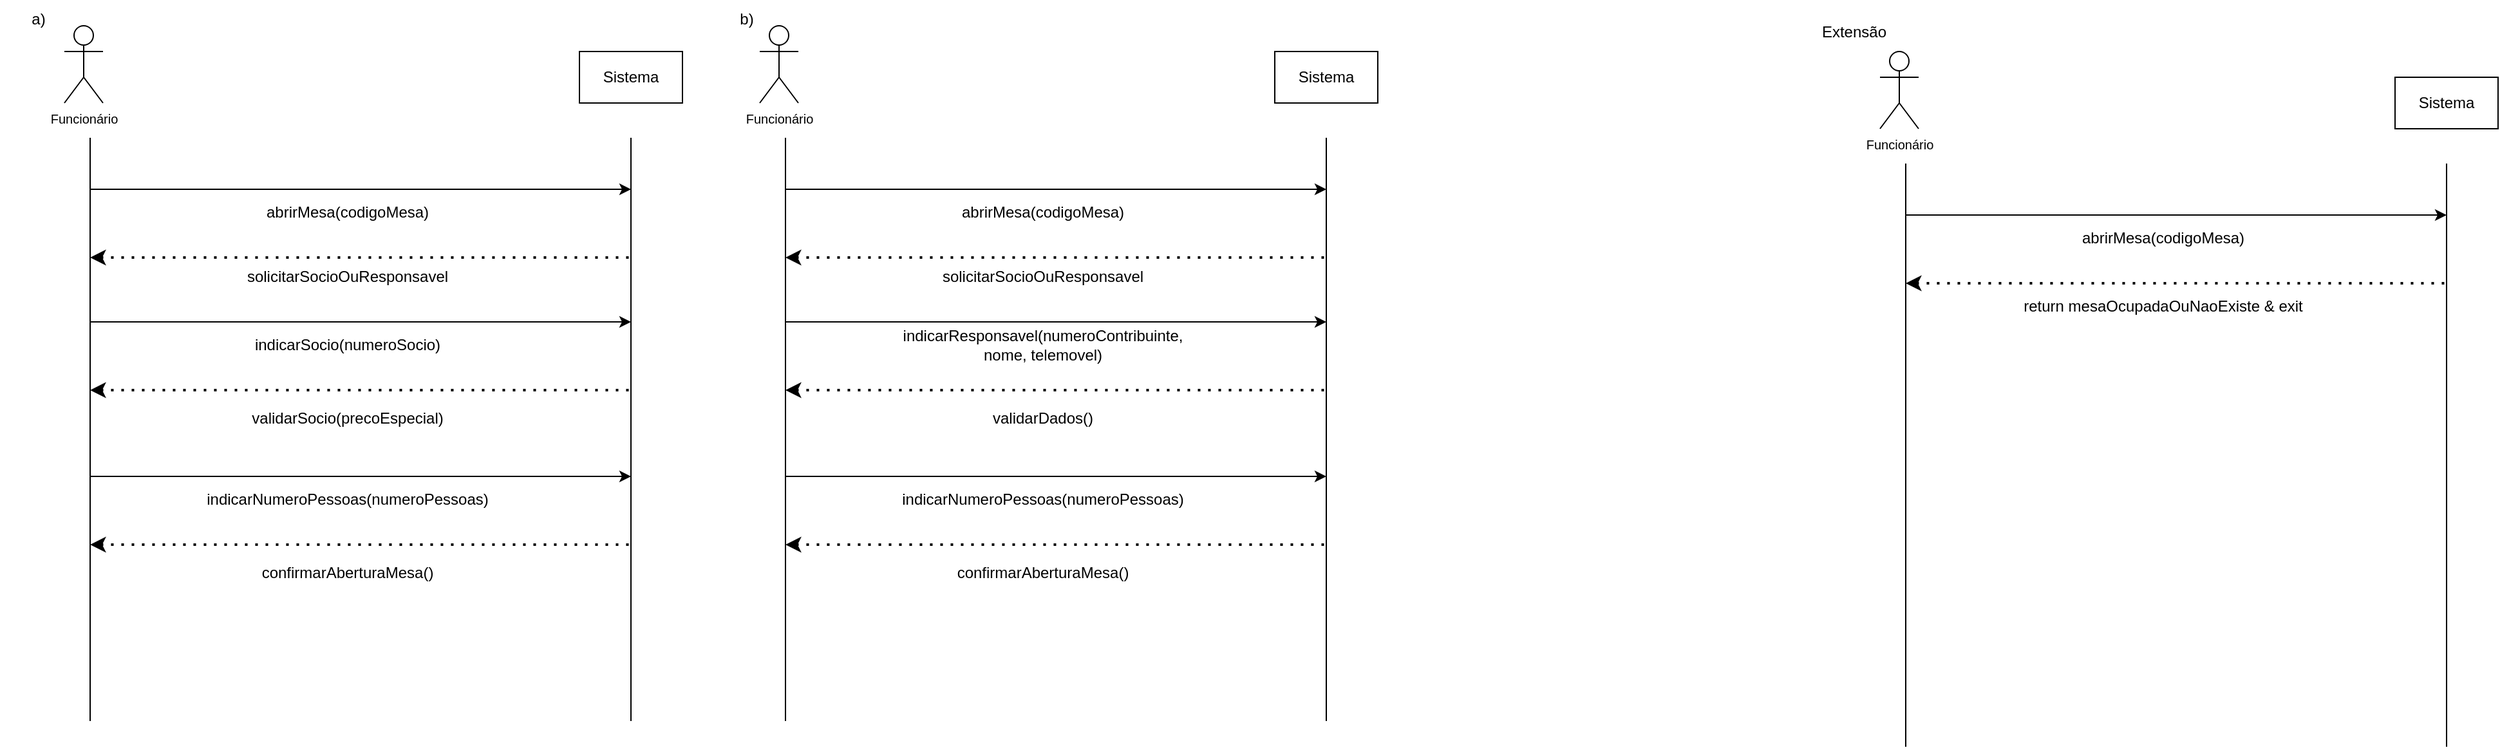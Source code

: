 <mxfile version="21.3.2" type="device">
  <diagram name="Page-1" id="Zuq5T44314Sm2wmU77vS">
    <mxGraphModel dx="1180" dy="716" grid="1" gridSize="10" guides="1" tooltips="1" connect="1" arrows="1" fold="1" page="1" pageScale="1" pageWidth="827" pageHeight="1169" math="0" shadow="0">
      <root>
        <mxCell id="0" />
        <mxCell id="1" parent="0" />
        <mxCell id="v8_RaE0o_8Lh7a4q40N6-1" value="&lt;sup&gt;Funcionário&lt;/sup&gt;" style="shape=umlActor;verticalLabelPosition=bottom;verticalAlign=top;html=1;" vertex="1" parent="1">
          <mxGeometry x="320" y="20" width="30" height="60" as="geometry" />
        </mxCell>
        <mxCell id="v8_RaE0o_8Lh7a4q40N6-3" value="" style="endArrow=none;html=1;rounded=0;" edge="1" parent="1">
          <mxGeometry width="50" height="50" relative="1" as="geometry">
            <mxPoint x="340" y="560" as="sourcePoint" />
            <mxPoint x="340" y="107" as="targetPoint" />
          </mxGeometry>
        </mxCell>
        <mxCell id="v8_RaE0o_8Lh7a4q40N6-4" value="" style="endArrow=classic;html=1;rounded=0;" edge="1" parent="1">
          <mxGeometry width="50" height="50" relative="1" as="geometry">
            <mxPoint x="340" y="147" as="sourcePoint" />
            <mxPoint x="760" y="147" as="targetPoint" />
          </mxGeometry>
        </mxCell>
        <mxCell id="v8_RaE0o_8Lh7a4q40N6-5" value="" style="endArrow=none;html=1;rounded=0;" edge="1" parent="1">
          <mxGeometry width="50" height="50" relative="1" as="geometry">
            <mxPoint x="760" y="560" as="sourcePoint" />
            <mxPoint x="760" y="107" as="targetPoint" />
          </mxGeometry>
        </mxCell>
        <mxCell id="v8_RaE0o_8Lh7a4q40N6-7" value="" style="endArrow=none;dashed=1;html=1;dashPattern=1 3;strokeWidth=2;rounded=0;startArrow=classic;startFill=1;" edge="1" parent="1">
          <mxGeometry width="50" height="50" relative="1" as="geometry">
            <mxPoint x="340" y="200" as="sourcePoint" />
            <mxPoint x="760" y="200" as="targetPoint" />
          </mxGeometry>
        </mxCell>
        <mxCell id="v8_RaE0o_8Lh7a4q40N6-9" value="Sistema" style="rounded=0;whiteSpace=wrap;html=1;" vertex="1" parent="1">
          <mxGeometry x="720" y="40" width="80" height="40" as="geometry" />
        </mxCell>
        <mxCell id="v8_RaE0o_8Lh7a4q40N6-10" value="abrirMesa(codigoMesa)" style="text;html=1;strokeColor=none;fillColor=none;align=center;verticalAlign=middle;whiteSpace=wrap;rounded=0;" vertex="1" parent="1">
          <mxGeometry x="510" y="150" width="60" height="30" as="geometry" />
        </mxCell>
        <mxCell id="v8_RaE0o_8Lh7a4q40N6-11" value="solicitarSocioOuResponsavel" style="text;html=1;strokeColor=none;fillColor=none;align=center;verticalAlign=middle;whiteSpace=wrap;rounded=0;" vertex="1" parent="1">
          <mxGeometry x="510" y="200" width="60" height="30" as="geometry" />
        </mxCell>
        <mxCell id="v8_RaE0o_8Lh7a4q40N6-13" value="" style="endArrow=classic;html=1;rounded=0;" edge="1" parent="1">
          <mxGeometry width="50" height="50" relative="1" as="geometry">
            <mxPoint x="340" y="250" as="sourcePoint" />
            <mxPoint x="760" y="250" as="targetPoint" />
          </mxGeometry>
        </mxCell>
        <mxCell id="v8_RaE0o_8Lh7a4q40N6-14" value="" style="endArrow=none;dashed=1;html=1;dashPattern=1 3;strokeWidth=2;rounded=0;startArrow=classic;startFill=1;" edge="1" parent="1">
          <mxGeometry width="50" height="50" relative="1" as="geometry">
            <mxPoint x="340" y="303" as="sourcePoint" />
            <mxPoint x="760" y="303" as="targetPoint" />
          </mxGeometry>
        </mxCell>
        <mxCell id="v8_RaE0o_8Lh7a4q40N6-15" value="indicarSocio(numeroSocio)" style="text;html=1;strokeColor=none;fillColor=none;align=center;verticalAlign=middle;whiteSpace=wrap;rounded=0;" vertex="1" parent="1">
          <mxGeometry x="500" y="253" width="80" height="30" as="geometry" />
        </mxCell>
        <mxCell id="v8_RaE0o_8Lh7a4q40N6-16" value="validarSocio(precoEspecial)" style="text;html=1;strokeColor=none;fillColor=none;align=center;verticalAlign=middle;whiteSpace=wrap;rounded=0;" vertex="1" parent="1">
          <mxGeometry x="510" y="310" width="60" height="30" as="geometry" />
        </mxCell>
        <mxCell id="v8_RaE0o_8Lh7a4q40N6-21" value="&lt;sup&gt;Funcionário&lt;/sup&gt;" style="shape=umlActor;verticalLabelPosition=bottom;verticalAlign=top;html=1;" vertex="1" parent="1">
          <mxGeometry x="860" y="20" width="30" height="60" as="geometry" />
        </mxCell>
        <mxCell id="v8_RaE0o_8Lh7a4q40N6-22" value="" style="endArrow=none;html=1;rounded=0;" edge="1" parent="1">
          <mxGeometry width="50" height="50" relative="1" as="geometry">
            <mxPoint x="880" y="560" as="sourcePoint" />
            <mxPoint x="880" y="107" as="targetPoint" />
          </mxGeometry>
        </mxCell>
        <mxCell id="v8_RaE0o_8Lh7a4q40N6-23" value="" style="endArrow=classic;html=1;rounded=0;" edge="1" parent="1">
          <mxGeometry width="50" height="50" relative="1" as="geometry">
            <mxPoint x="880" y="147" as="sourcePoint" />
            <mxPoint x="1300" y="147" as="targetPoint" />
          </mxGeometry>
        </mxCell>
        <mxCell id="v8_RaE0o_8Lh7a4q40N6-24" value="" style="endArrow=none;html=1;rounded=0;" edge="1" parent="1">
          <mxGeometry width="50" height="50" relative="1" as="geometry">
            <mxPoint x="1300" y="560" as="sourcePoint" />
            <mxPoint x="1300" y="107" as="targetPoint" />
          </mxGeometry>
        </mxCell>
        <mxCell id="v8_RaE0o_8Lh7a4q40N6-25" value="" style="endArrow=none;dashed=1;html=1;dashPattern=1 3;strokeWidth=2;rounded=0;startArrow=classic;startFill=1;" edge="1" parent="1">
          <mxGeometry width="50" height="50" relative="1" as="geometry">
            <mxPoint x="880" y="200" as="sourcePoint" />
            <mxPoint x="1300" y="200" as="targetPoint" />
          </mxGeometry>
        </mxCell>
        <mxCell id="v8_RaE0o_8Lh7a4q40N6-26" value="Sistema" style="rounded=0;whiteSpace=wrap;html=1;" vertex="1" parent="1">
          <mxGeometry x="1260" y="40" width="80" height="40" as="geometry" />
        </mxCell>
        <mxCell id="v8_RaE0o_8Lh7a4q40N6-27" value="abrirMesa(codigoMesa)" style="text;html=1;strokeColor=none;fillColor=none;align=center;verticalAlign=middle;whiteSpace=wrap;rounded=0;" vertex="1" parent="1">
          <mxGeometry x="1050" y="150" width="60" height="30" as="geometry" />
        </mxCell>
        <mxCell id="v8_RaE0o_8Lh7a4q40N6-28" value="solicitarSocioOuResponsavel" style="text;html=1;strokeColor=none;fillColor=none;align=center;verticalAlign=middle;whiteSpace=wrap;rounded=0;" vertex="1" parent="1">
          <mxGeometry x="1050" y="200" width="60" height="30" as="geometry" />
        </mxCell>
        <mxCell id="v8_RaE0o_8Lh7a4q40N6-29" value="" style="endArrow=classic;html=1;rounded=0;" edge="1" parent="1">
          <mxGeometry width="50" height="50" relative="1" as="geometry">
            <mxPoint x="880" y="250" as="sourcePoint" />
            <mxPoint x="1300" y="250" as="targetPoint" />
          </mxGeometry>
        </mxCell>
        <mxCell id="v8_RaE0o_8Lh7a4q40N6-30" value="" style="endArrow=none;dashed=1;html=1;dashPattern=1 3;strokeWidth=2;rounded=0;startArrow=classic;startFill=1;" edge="1" parent="1">
          <mxGeometry width="50" height="50" relative="1" as="geometry">
            <mxPoint x="880" y="303" as="sourcePoint" />
            <mxPoint x="1300" y="303" as="targetPoint" />
          </mxGeometry>
        </mxCell>
        <mxCell id="v8_RaE0o_8Lh7a4q40N6-31" value="indicarResponsavel(numeroContribuinte, nome, telemovel)" style="text;html=1;strokeColor=none;fillColor=none;align=center;verticalAlign=middle;whiteSpace=wrap;rounded=0;" vertex="1" parent="1">
          <mxGeometry x="1040" y="253" width="80" height="30" as="geometry" />
        </mxCell>
        <mxCell id="v8_RaE0o_8Lh7a4q40N6-32" value="validarDados()" style="text;html=1;strokeColor=none;fillColor=none;align=center;verticalAlign=middle;whiteSpace=wrap;rounded=0;" vertex="1" parent="1">
          <mxGeometry x="1050" y="310" width="60" height="30" as="geometry" />
        </mxCell>
        <mxCell id="v8_RaE0o_8Lh7a4q40N6-33" value="a)" style="text;html=1;strokeColor=none;fillColor=none;align=center;verticalAlign=middle;whiteSpace=wrap;rounded=0;" vertex="1" parent="1">
          <mxGeometry x="270" width="60" height="30" as="geometry" />
        </mxCell>
        <mxCell id="v8_RaE0o_8Lh7a4q40N6-34" value="b)" style="text;html=1;strokeColor=none;fillColor=none;align=center;verticalAlign=middle;whiteSpace=wrap;rounded=0;" vertex="1" parent="1">
          <mxGeometry x="820" width="60" height="30" as="geometry" />
        </mxCell>
        <mxCell id="v8_RaE0o_8Lh7a4q40N6-35" value="" style="endArrow=classic;html=1;rounded=0;" edge="1" parent="1">
          <mxGeometry width="50" height="50" relative="1" as="geometry">
            <mxPoint x="340" y="370" as="sourcePoint" />
            <mxPoint x="760" y="370" as="targetPoint" />
          </mxGeometry>
        </mxCell>
        <mxCell id="v8_RaE0o_8Lh7a4q40N6-36" value="" style="endArrow=none;dashed=1;html=1;dashPattern=1 3;strokeWidth=2;rounded=0;startArrow=classic;startFill=1;" edge="1" parent="1">
          <mxGeometry width="50" height="50" relative="1" as="geometry">
            <mxPoint x="340" y="423" as="sourcePoint" />
            <mxPoint x="760" y="423" as="targetPoint" />
          </mxGeometry>
        </mxCell>
        <mxCell id="v8_RaE0o_8Lh7a4q40N6-37" value="indicarNumeroPessoas(numeroPessoas)" style="text;html=1;strokeColor=none;fillColor=none;align=center;verticalAlign=middle;whiteSpace=wrap;rounded=0;" vertex="1" parent="1">
          <mxGeometry x="500" y="373" width="80" height="30" as="geometry" />
        </mxCell>
        <mxCell id="v8_RaE0o_8Lh7a4q40N6-38" value="confirmarAberturaMesa()" style="text;html=1;strokeColor=none;fillColor=none;align=center;verticalAlign=middle;whiteSpace=wrap;rounded=0;" vertex="1" parent="1">
          <mxGeometry x="510" y="430" width="60" height="30" as="geometry" />
        </mxCell>
        <mxCell id="v8_RaE0o_8Lh7a4q40N6-41" value="" style="endArrow=classic;html=1;rounded=0;" edge="1" parent="1">
          <mxGeometry width="50" height="50" relative="1" as="geometry">
            <mxPoint x="880" y="370" as="sourcePoint" />
            <mxPoint x="1300" y="370" as="targetPoint" />
          </mxGeometry>
        </mxCell>
        <mxCell id="v8_RaE0o_8Lh7a4q40N6-42" value="" style="endArrow=none;dashed=1;html=1;dashPattern=1 3;strokeWidth=2;rounded=0;startArrow=classic;startFill=1;" edge="1" parent="1">
          <mxGeometry width="50" height="50" relative="1" as="geometry">
            <mxPoint x="880" y="423" as="sourcePoint" />
            <mxPoint x="1300" y="423" as="targetPoint" />
          </mxGeometry>
        </mxCell>
        <mxCell id="v8_RaE0o_8Lh7a4q40N6-43" value="indicarNumeroPessoas(numeroPessoas)" style="text;html=1;strokeColor=none;fillColor=none;align=center;verticalAlign=middle;whiteSpace=wrap;rounded=0;" vertex="1" parent="1">
          <mxGeometry x="1040" y="373" width="80" height="30" as="geometry" />
        </mxCell>
        <mxCell id="v8_RaE0o_8Lh7a4q40N6-44" value="confirmarAberturaMesa()" style="text;html=1;strokeColor=none;fillColor=none;align=center;verticalAlign=middle;whiteSpace=wrap;rounded=0;" vertex="1" parent="1">
          <mxGeometry x="1050" y="430" width="60" height="30" as="geometry" />
        </mxCell>
        <mxCell id="v8_RaE0o_8Lh7a4q40N6-45" value="&lt;sup&gt;Funcionário&lt;/sup&gt;" style="shape=umlActor;verticalLabelPosition=bottom;verticalAlign=top;html=1;" vertex="1" parent="1">
          <mxGeometry x="1730" y="40" width="30" height="60" as="geometry" />
        </mxCell>
        <mxCell id="v8_RaE0o_8Lh7a4q40N6-46" value="" style="endArrow=none;html=1;rounded=0;" edge="1" parent="1">
          <mxGeometry width="50" height="50" relative="1" as="geometry">
            <mxPoint x="1750" y="580" as="sourcePoint" />
            <mxPoint x="1750" y="127" as="targetPoint" />
          </mxGeometry>
        </mxCell>
        <mxCell id="v8_RaE0o_8Lh7a4q40N6-47" value="" style="endArrow=classic;html=1;rounded=0;" edge="1" parent="1">
          <mxGeometry width="50" height="50" relative="1" as="geometry">
            <mxPoint x="1750" y="167" as="sourcePoint" />
            <mxPoint x="2170" y="167" as="targetPoint" />
          </mxGeometry>
        </mxCell>
        <mxCell id="v8_RaE0o_8Lh7a4q40N6-48" value="" style="endArrow=none;html=1;rounded=0;" edge="1" parent="1">
          <mxGeometry width="50" height="50" relative="1" as="geometry">
            <mxPoint x="2170" y="580" as="sourcePoint" />
            <mxPoint x="2170" y="127" as="targetPoint" />
          </mxGeometry>
        </mxCell>
        <mxCell id="v8_RaE0o_8Lh7a4q40N6-49" value="" style="endArrow=none;dashed=1;html=1;dashPattern=1 3;strokeWidth=2;rounded=0;startArrow=classic;startFill=1;" edge="1" parent="1">
          <mxGeometry width="50" height="50" relative="1" as="geometry">
            <mxPoint x="1750" y="220" as="sourcePoint" />
            <mxPoint x="2170" y="220" as="targetPoint" />
          </mxGeometry>
        </mxCell>
        <mxCell id="v8_RaE0o_8Lh7a4q40N6-50" value="Sistema" style="rounded=0;whiteSpace=wrap;html=1;" vertex="1" parent="1">
          <mxGeometry x="2130" y="60" width="80" height="40" as="geometry" />
        </mxCell>
        <mxCell id="v8_RaE0o_8Lh7a4q40N6-51" value="abrirMesa(codigoMesa)" style="text;html=1;strokeColor=none;fillColor=none;align=center;verticalAlign=middle;whiteSpace=wrap;rounded=0;" vertex="1" parent="1">
          <mxGeometry x="1920" y="170" width="60" height="30" as="geometry" />
        </mxCell>
        <mxCell id="v8_RaE0o_8Lh7a4q40N6-52" value="return mesaOcupadaOuNaoExiste &amp;amp; exit" style="text;html=1;strokeColor=none;fillColor=none;align=center;verticalAlign=middle;whiteSpace=wrap;rounded=0;" vertex="1" parent="1">
          <mxGeometry x="1840" y="223" width="220" height="30" as="geometry" />
        </mxCell>
        <mxCell id="v8_RaE0o_8Lh7a4q40N6-57" value="Extensão" style="text;html=1;strokeColor=none;fillColor=none;align=center;verticalAlign=middle;whiteSpace=wrap;rounded=0;" vertex="1" parent="1">
          <mxGeometry x="1680" y="10" width="60" height="30" as="geometry" />
        </mxCell>
      </root>
    </mxGraphModel>
  </diagram>
</mxfile>
